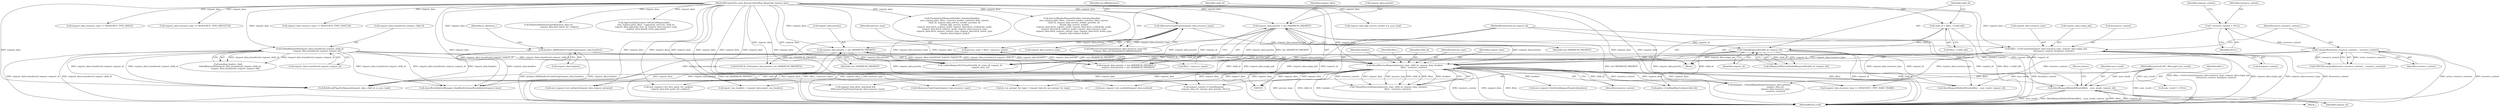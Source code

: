 digraph "0_Chrome_1af4fada49c4f3890f16daac31d38379a9d782b2@pointer" {
"1000267" [label="(Call,AbortRequestBeforeItStarts(filter_, sync_result, request_id))"];
"1000238" [label="(Call,ShouldServiceRequest(process_type, child_id, request_data, headers,\n                            filter_, resource_context))"];
"1000112" [label="(Call,process_type = filter_->process_type())"];
"1000121" [label="(Call,GlobalRequestID(child_id, request_id))"];
"1000116" [label="(Call,child_id = filter_->child_id())"];
"1000106" [label="(MethodParameterIn,int request_id)"];
"1000174" [label="(Call,GlobalRequestID(request_data.transferred_request_child_id,\n                      request_data.transferred_request_request_id))"];
"1000107" [label="(MethodParameterIn,const ResourceHostMsg_Request& request_data)"];
"1000214" [label="(Call,filter_->GetContexts(request_data.resource_type, request_data.origin_pid,\n                       &resource_context, &request_context))"];
"1000133" [label="(Call,IsResourceTypeFrame(request_data.resource_type))"];
"1000147" [label="(Call,request_data.priority < net::MINIMUM_PRIORITY)"];
"1000152" [label="(Call,request_data.priority > net::MAXIMUM_PRIORITY)"];
"1000230" [label="(Call,headers.AddHeadersFromString(request_data.headers))"];
"1000226" [label="(Call,ContainsKey(active_resource_contexts_, resource_context))"];
"1000207" [label="(Call,* resource_context = NULL)"];
"1000108" [label="(MethodParameterIn,IPC::Message* sync_result)"];
"1000345" [label="(Call,do_not_prompt_for_login = request_data.do_not_prompt_for_login)"];
"1000110" [label="(Block,)"];
"1000340" [label="(Call,IsResourceTypeFrame(request_data.resource_type))"];
"1000225" [label="(Call,CHECK(ContainsKey(active_resource_contexts_, resource_context)))"];
"1000113" [label="(Identifier,process_type)"];
"1000178" [label="(Call,request_data.transferred_request_request_id)"];
"1000270" [label="(Identifier,request_id)"];
"1000132" [label="(Call,IsResourceTypeFrame(request_data.resource_type) &&\n      !request_data.url.SchemeIs(url::kBlobScheme))"];
"1000268" [label="(Identifier,filter_)"];
"1000242" [label="(Identifier,headers)"];
"1000271" [label="(Return,return;)"];
"1000122" [label="(Identifier,child_id)"];
"1000116" [label="(Call,child_id = filter_->child_id())"];
"1000175" [label="(Call,request_data.transferred_request_child_id)"];
"1000215" [label="(Call,request_data.resource_type)"];
"1000571" [label="(MethodReturn,void)"];
"1000212" [label="(Identifier,request_context)"];
"1000311" [label="(Call,new_request->SetExtraRequestHeaders(headers))"];
"1000226" [label="(Call,ContainsKey(active_resource_contexts_, resource_context))"];
"1000154" [label="(Identifier,request_data)"];
"1000152" [label="(Call,request_data.priority > net::MAXIMUM_PRIORITY)"];
"1000246" [label="(Call,AbortRequestBeforeItStarts(filter_, sync_result, request_id))"];
"1000361" [label="(Call,report_raw_headers = request_data.report_raw_headers)"];
"1000243" [label="(Identifier,filter_)"];
"1000240" [label="(Identifier,child_id)"];
"1000207" [label="(Call,* resource_context = NULL)"];
"1000121" [label="(Call,GlobalRequestID(child_id, request_id))"];
"1000193" [label="(Call,UpdateRequestForTransfer(child_id, route_id, request_id,\n                               request_data, it))"];
"1000151" [label="(Identifier,net::MINIMUM_PRIORITY)"];
"1000520" [label="(Call,ForeignFetchRequestHandler::InitializeHandler(\n        new_request.get(), filter_->service_worker_context(), blob_context,\n        child_id, request_data.service_worker_provider_id,\n        should_skip_service_worker,\n        request_data.fetch_request_mode, request_data.fetch_credentials_mode,\n        request_data.fetch_redirect_mode, request_data.resource_type,\n        request_data.fetch_request_context_type, request_data.fetch_frame_type,\n        request_data.request_body))"];
"1000486" [label="(Call,ServiceWorkerRequestHandler::InitializeHandler(\n      new_request.get(), filter_->service_worker_context(), blob_context,\n      child_id, request_data.service_worker_provider_id,\n      should_skip_service_worker,\n      request_data.fetch_request_mode, request_data.fetch_credentials_mode,\n      request_data.fetch_redirect_mode, request_data.resource_type,\n      request_data.fetch_request_context_type, request_data.fetch_frame_type,\n      request_data.request_body))"];
"1000147" [label="(Call,request_data.priority < net::MINIMUM_PRIORITY)"];
"1000107" [label="(MethodParameterIn,const ResourceHostMsg_Request& request_data)"];
"1000434" [label="(Call,AsyncRevalidationManager::QualifiesForAsyncRevalidation(request_data))"];
"1000148" [label="(Call,request_data.priority)"];
"1000239" [label="(Identifier,process_type)"];
"1000106" [label="(MethodParameterIn,int request_id)"];
"1000146" [label="(Call,request_data.priority < net::MINIMUM_PRIORITY ||\n      request_data.priority > net::MAXIMUM_PRIORITY)"];
"1000286" [label="(Call,new_request->set_method(request_data.method))"];
"1000156" [label="(Identifier,net::MAXIMUM_PRIORITY)"];
"1000269" [label="(Identifier,sync_result)"];
"1000133" [label="(Call,IsResourceTypeFrame(request_data.resource_type))"];
"1000227" [label="(Identifier,active_resource_contexts_)"];
"1000370" [label="(Call,policy->CanReadRawCookies(child_id))"];
"1000139" [label="(Identifier,url::kBlobScheme)"];
"1000267" [label="(Call,AbortRequestBeforeItStarts(filter_, sync_result, request_id))"];
"1000108" [label="(MethodParameterIn,IPC::Message* sync_result)"];
"1000278" [label="(Call,request_context->CreateRequest(\n      request_data.url, request_data.priority, NULL))"];
"1000383" [label="(Call,BuildLoadFlagsForRequest(request_data, child_id, is_sync_load))"];
"1000481" [label="(Call,request_data.skip_service_worker || is_sync_load)"];
"1000153" [label="(Call,request_data.priority)"];
"1000236" [label="(Identifier,is_shutdown_)"];
"1000228" [label="(Identifier,resource_context)"];
"1000230" [label="(Call,headers.AddHeadersFromString(request_data.headers))"];
"1000294" [label="(Call,new_request->set_initiator(request_data.request_initiator))"];
"1000112" [label="(Call,process_type = filter_->process_type())"];
"1000218" [label="(Call,request_data.origin_pid)"];
"1000221" [label="(Call,&resource_context)"];
"1000266" [label="(Block,)"];
"1000238" [label="(Call,ShouldServiceRequest(process_type, child_id, request_data, headers,\n                            filter_, resource_context))"];
"1000118" [label="(Call,filter_->child_id())"];
"1000209" [label="(Identifier,NULL)"];
"1000214" [label="(Call,filter_->GetContexts(request_data.resource_type, request_data.origin_pid,\n                       &resource_context, &request_context))"];
"1000353" [label="(Call,sync_result != NULL)"];
"1000120" [label="(Call,IsRequestIDInUse(GlobalRequestID(child_id, request_id)))"];
"1000244" [label="(Identifier,resource_context)"];
"1000117" [label="(Identifier,child_id)"];
"1000405" [label="(Call,request_data.resource_type == RESOURCE_TYPE_IMAGE)"];
"1000389" [label="(Call,request_data.resource_type == RESOURCE_TYPE_PREFETCH)"];
"1000444" [label="(Call,DCHECK_EQ(request_data.priority, net::MAXIMUM_PRIORITY))"];
"1000241" [label="(Identifier,request_data)"];
"1000223" [label="(Call,&request_context)"];
"1000208" [label="(Identifier,resource_context)"];
"1000394" [label="(Call,request_data.resource_type == RESOURCE_TYPE_FAVICON)"];
"1000290" [label="(Call,new_request->set_first_party_for_cookies(\n      request_data.first_party_for_cookies))"];
"1000255" [label="(Call,delegate_->ShouldBeginRequest(request_data.method,\n                                                  request_data.url,\n                                                  request_data.resource_type,\n                                                  resource_context))"];
"1000114" [label="(Call,filter_->process_type())"];
"1000231" [label="(Call,request_data.headers)"];
"1000336" [label="(Call,request_data.allow_download &&\n      IsResourceTypeFrame(request_data.resource_type))"];
"1000299" [label="(Call,request_data.resource_type == RESOURCE_TYPE_MAIN_FRAME)"];
"1000412" [label="(Call,HttpAuthRelationTypeOf(request_data.url,\n                                 request_data.first_party_for_cookies))"];
"1000550" [label="(Call,AppCacheInterceptor::SetExtraRequestInfo(\n      new_request.get(), filter_->appcache_service(), child_id,\n      request_data.appcache_host_id, request_data.resource_type,\n      request_data.should_reset_appcache))"];
"1000174" [label="(Call,GlobalRequestID(request_data.transferred_request_child_id,\n                      request_data.transferred_request_request_id))"];
"1000237" [label="(Call,!ShouldServiceRequest(process_type, child_id, request_data, headers,\n                            filter_, resource_context))"];
"1000123" [label="(Identifier,request_id)"];
"1000173" [label="(Call,pending_loaders_.find(\n      GlobalRequestID(request_data.transferred_request_child_id,\n                      request_data.transferred_request_request_id)))"];
"1000134" [label="(Call,request_data.resource_type)"];
"1000267" -> "1000266"  [label="AST: "];
"1000267" -> "1000270"  [label="CFG: "];
"1000268" -> "1000267"  [label="AST: "];
"1000269" -> "1000267"  [label="AST: "];
"1000270" -> "1000267"  [label="AST: "];
"1000271" -> "1000267"  [label="CFG: "];
"1000267" -> "1000571"  [label="DDG: sync_result"];
"1000267" -> "1000571"  [label="DDG: AbortRequestBeforeItStarts(filter_, sync_result, request_id)"];
"1000267" -> "1000571"  [label="DDG: filter_"];
"1000267" -> "1000571"  [label="DDG: request_id"];
"1000238" -> "1000267"  [label="DDG: filter_"];
"1000108" -> "1000267"  [label="DDG: sync_result"];
"1000121" -> "1000267"  [label="DDG: request_id"];
"1000106" -> "1000267"  [label="DDG: request_id"];
"1000238" -> "1000237"  [label="AST: "];
"1000238" -> "1000244"  [label="CFG: "];
"1000239" -> "1000238"  [label="AST: "];
"1000240" -> "1000238"  [label="AST: "];
"1000241" -> "1000238"  [label="AST: "];
"1000242" -> "1000238"  [label="AST: "];
"1000243" -> "1000238"  [label="AST: "];
"1000244" -> "1000238"  [label="AST: "];
"1000237" -> "1000238"  [label="CFG: "];
"1000238" -> "1000571"  [label="DDG: process_type"];
"1000238" -> "1000571"  [label="DDG: child_id"];
"1000238" -> "1000571"  [label="DDG: headers"];
"1000238" -> "1000571"  [label="DDG: resource_context"];
"1000238" -> "1000571"  [label="DDG: request_data"];
"1000238" -> "1000571"  [label="DDG: filter_"];
"1000238" -> "1000237"  [label="DDG: resource_context"];
"1000238" -> "1000237"  [label="DDG: request_data"];
"1000238" -> "1000237"  [label="DDG: process_type"];
"1000238" -> "1000237"  [label="DDG: child_id"];
"1000238" -> "1000237"  [label="DDG: filter_"];
"1000238" -> "1000237"  [label="DDG: headers"];
"1000112" -> "1000238"  [label="DDG: process_type"];
"1000121" -> "1000238"  [label="DDG: child_id"];
"1000174" -> "1000238"  [label="DDG: request_data.transferred_request_request_id"];
"1000174" -> "1000238"  [label="DDG: request_data.transferred_request_child_id"];
"1000214" -> "1000238"  [label="DDG: request_data.origin_pid"];
"1000214" -> "1000238"  [label="DDG: request_data.resource_type"];
"1000147" -> "1000238"  [label="DDG: request_data.priority"];
"1000152" -> "1000238"  [label="DDG: request_data.priority"];
"1000230" -> "1000238"  [label="DDG: request_data.headers"];
"1000107" -> "1000238"  [label="DDG: request_data"];
"1000226" -> "1000238"  [label="DDG: resource_context"];
"1000238" -> "1000246"  [label="DDG: filter_"];
"1000238" -> "1000255"  [label="DDG: request_data"];
"1000238" -> "1000255"  [label="DDG: resource_context"];
"1000238" -> "1000278"  [label="DDG: request_data"];
"1000238" -> "1000286"  [label="DDG: request_data"];
"1000238" -> "1000290"  [label="DDG: request_data"];
"1000238" -> "1000294"  [label="DDG: request_data"];
"1000238" -> "1000299"  [label="DDG: request_data"];
"1000238" -> "1000311"  [label="DDG: headers"];
"1000238" -> "1000336"  [label="DDG: request_data"];
"1000238" -> "1000340"  [label="DDG: request_data"];
"1000238" -> "1000345"  [label="DDG: request_data"];
"1000238" -> "1000361"  [label="DDG: request_data"];
"1000238" -> "1000370"  [label="DDG: child_id"];
"1000238" -> "1000383"  [label="DDG: request_data"];
"1000238" -> "1000383"  [label="DDG: child_id"];
"1000238" -> "1000434"  [label="DDG: request_data"];
"1000112" -> "1000110"  [label="AST: "];
"1000112" -> "1000114"  [label="CFG: "];
"1000113" -> "1000112"  [label="AST: "];
"1000114" -> "1000112"  [label="AST: "];
"1000117" -> "1000112"  [label="CFG: "];
"1000112" -> "1000571"  [label="DDG: filter_->process_type()"];
"1000112" -> "1000571"  [label="DDG: process_type"];
"1000121" -> "1000120"  [label="AST: "];
"1000121" -> "1000123"  [label="CFG: "];
"1000122" -> "1000121"  [label="AST: "];
"1000123" -> "1000121"  [label="AST: "];
"1000120" -> "1000121"  [label="CFG: "];
"1000121" -> "1000571"  [label="DDG: request_id"];
"1000121" -> "1000571"  [label="DDG: child_id"];
"1000121" -> "1000120"  [label="DDG: child_id"];
"1000121" -> "1000120"  [label="DDG: request_id"];
"1000116" -> "1000121"  [label="DDG: child_id"];
"1000106" -> "1000121"  [label="DDG: request_id"];
"1000121" -> "1000193"  [label="DDG: child_id"];
"1000121" -> "1000193"  [label="DDG: request_id"];
"1000121" -> "1000246"  [label="DDG: request_id"];
"1000121" -> "1000370"  [label="DDG: child_id"];
"1000121" -> "1000383"  [label="DDG: child_id"];
"1000116" -> "1000110"  [label="AST: "];
"1000116" -> "1000118"  [label="CFG: "];
"1000117" -> "1000116"  [label="AST: "];
"1000118" -> "1000116"  [label="AST: "];
"1000122" -> "1000116"  [label="CFG: "];
"1000116" -> "1000571"  [label="DDG: filter_->child_id()"];
"1000106" -> "1000105"  [label="AST: "];
"1000106" -> "1000571"  [label="DDG: request_id"];
"1000106" -> "1000193"  [label="DDG: request_id"];
"1000106" -> "1000246"  [label="DDG: request_id"];
"1000174" -> "1000173"  [label="AST: "];
"1000174" -> "1000178"  [label="CFG: "];
"1000175" -> "1000174"  [label="AST: "];
"1000178" -> "1000174"  [label="AST: "];
"1000173" -> "1000174"  [label="CFG: "];
"1000174" -> "1000571"  [label="DDG: request_data.transferred_request_request_id"];
"1000174" -> "1000571"  [label="DDG: request_data.transferred_request_child_id"];
"1000174" -> "1000173"  [label="DDG: request_data.transferred_request_child_id"];
"1000174" -> "1000173"  [label="DDG: request_data.transferred_request_request_id"];
"1000107" -> "1000174"  [label="DDG: request_data"];
"1000174" -> "1000193"  [label="DDG: request_data.transferred_request_request_id"];
"1000174" -> "1000193"  [label="DDG: request_data.transferred_request_child_id"];
"1000174" -> "1000383"  [label="DDG: request_data.transferred_request_request_id"];
"1000174" -> "1000383"  [label="DDG: request_data.transferred_request_child_id"];
"1000174" -> "1000434"  [label="DDG: request_data.transferred_request_request_id"];
"1000174" -> "1000434"  [label="DDG: request_data.transferred_request_child_id"];
"1000107" -> "1000105"  [label="AST: "];
"1000107" -> "1000571"  [label="DDG: request_data"];
"1000107" -> "1000133"  [label="DDG: request_data"];
"1000107" -> "1000147"  [label="DDG: request_data"];
"1000107" -> "1000152"  [label="DDG: request_data"];
"1000107" -> "1000193"  [label="DDG: request_data"];
"1000107" -> "1000214"  [label="DDG: request_data"];
"1000107" -> "1000230"  [label="DDG: request_data"];
"1000107" -> "1000255"  [label="DDG: request_data"];
"1000107" -> "1000278"  [label="DDG: request_data"];
"1000107" -> "1000286"  [label="DDG: request_data"];
"1000107" -> "1000290"  [label="DDG: request_data"];
"1000107" -> "1000294"  [label="DDG: request_data"];
"1000107" -> "1000299"  [label="DDG: request_data"];
"1000107" -> "1000336"  [label="DDG: request_data"];
"1000107" -> "1000340"  [label="DDG: request_data"];
"1000107" -> "1000345"  [label="DDG: request_data"];
"1000107" -> "1000361"  [label="DDG: request_data"];
"1000107" -> "1000383"  [label="DDG: request_data"];
"1000107" -> "1000389"  [label="DDG: request_data"];
"1000107" -> "1000394"  [label="DDG: request_data"];
"1000107" -> "1000405"  [label="DDG: request_data"];
"1000107" -> "1000412"  [label="DDG: request_data"];
"1000107" -> "1000434"  [label="DDG: request_data"];
"1000107" -> "1000444"  [label="DDG: request_data"];
"1000107" -> "1000481"  [label="DDG: request_data"];
"1000107" -> "1000486"  [label="DDG: request_data"];
"1000107" -> "1000520"  [label="DDG: request_data"];
"1000107" -> "1000550"  [label="DDG: request_data"];
"1000214" -> "1000110"  [label="AST: "];
"1000214" -> "1000223"  [label="CFG: "];
"1000215" -> "1000214"  [label="AST: "];
"1000218" -> "1000214"  [label="AST: "];
"1000221" -> "1000214"  [label="AST: "];
"1000223" -> "1000214"  [label="AST: "];
"1000227" -> "1000214"  [label="CFG: "];
"1000214" -> "1000571"  [label="DDG: &resource_context"];
"1000214" -> "1000571"  [label="DDG: &request_context"];
"1000214" -> "1000571"  [label="DDG: filter_->GetContexts(request_data.resource_type, request_data.origin_pid,\n                       &resource_context, &request_context)"];
"1000214" -> "1000571"  [label="DDG: request_data.origin_pid"];
"1000214" -> "1000571"  [label="DDG: request_data.resource_type"];
"1000133" -> "1000214"  [label="DDG: request_data.resource_type"];
"1000214" -> "1000255"  [label="DDG: request_data.resource_type"];
"1000214" -> "1000299"  [label="DDG: request_data.resource_type"];
"1000214" -> "1000383"  [label="DDG: request_data.origin_pid"];
"1000214" -> "1000434"  [label="DDG: request_data.origin_pid"];
"1000133" -> "1000132"  [label="AST: "];
"1000133" -> "1000134"  [label="CFG: "];
"1000134" -> "1000133"  [label="AST: "];
"1000139" -> "1000133"  [label="CFG: "];
"1000132" -> "1000133"  [label="CFG: "];
"1000133" -> "1000571"  [label="DDG: request_data.resource_type"];
"1000133" -> "1000132"  [label="DDG: request_data.resource_type"];
"1000133" -> "1000193"  [label="DDG: request_data.resource_type"];
"1000147" -> "1000146"  [label="AST: "];
"1000147" -> "1000151"  [label="CFG: "];
"1000148" -> "1000147"  [label="AST: "];
"1000151" -> "1000147"  [label="AST: "];
"1000154" -> "1000147"  [label="CFG: "];
"1000146" -> "1000147"  [label="CFG: "];
"1000147" -> "1000571"  [label="DDG: net::MINIMUM_PRIORITY"];
"1000147" -> "1000571"  [label="DDG: request_data.priority"];
"1000147" -> "1000146"  [label="DDG: request_data.priority"];
"1000147" -> "1000146"  [label="DDG: net::MINIMUM_PRIORITY"];
"1000147" -> "1000152"  [label="DDG: request_data.priority"];
"1000147" -> "1000193"  [label="DDG: request_data.priority"];
"1000147" -> "1000278"  [label="DDG: request_data.priority"];
"1000152" -> "1000146"  [label="AST: "];
"1000152" -> "1000156"  [label="CFG: "];
"1000153" -> "1000152"  [label="AST: "];
"1000156" -> "1000152"  [label="AST: "];
"1000146" -> "1000152"  [label="CFG: "];
"1000152" -> "1000571"  [label="DDG: request_data.priority"];
"1000152" -> "1000571"  [label="DDG: net::MAXIMUM_PRIORITY"];
"1000152" -> "1000146"  [label="DDG: request_data.priority"];
"1000152" -> "1000146"  [label="DDG: net::MAXIMUM_PRIORITY"];
"1000152" -> "1000193"  [label="DDG: request_data.priority"];
"1000152" -> "1000278"  [label="DDG: request_data.priority"];
"1000152" -> "1000444"  [label="DDG: net::MAXIMUM_PRIORITY"];
"1000230" -> "1000110"  [label="AST: "];
"1000230" -> "1000231"  [label="CFG: "];
"1000231" -> "1000230"  [label="AST: "];
"1000236" -> "1000230"  [label="CFG: "];
"1000230" -> "1000571"  [label="DDG: request_data.headers"];
"1000230" -> "1000571"  [label="DDG: headers.AddHeadersFromString(request_data.headers)"];
"1000230" -> "1000383"  [label="DDG: request_data.headers"];
"1000230" -> "1000434"  [label="DDG: request_data.headers"];
"1000226" -> "1000225"  [label="AST: "];
"1000226" -> "1000228"  [label="CFG: "];
"1000227" -> "1000226"  [label="AST: "];
"1000228" -> "1000226"  [label="AST: "];
"1000225" -> "1000226"  [label="CFG: "];
"1000226" -> "1000571"  [label="DDG: active_resource_contexts_"];
"1000226" -> "1000571"  [label="DDG: resource_context"];
"1000226" -> "1000225"  [label="DDG: active_resource_contexts_"];
"1000226" -> "1000225"  [label="DDG: resource_context"];
"1000207" -> "1000226"  [label="DDG: resource_context"];
"1000226" -> "1000255"  [label="DDG: resource_context"];
"1000207" -> "1000110"  [label="AST: "];
"1000207" -> "1000209"  [label="CFG: "];
"1000208" -> "1000207"  [label="AST: "];
"1000209" -> "1000207"  [label="AST: "];
"1000212" -> "1000207"  [label="CFG: "];
"1000108" -> "1000105"  [label="AST: "];
"1000108" -> "1000571"  [label="DDG: sync_result"];
"1000108" -> "1000246"  [label="DDG: sync_result"];
"1000108" -> "1000353"  [label="DDG: sync_result"];
}
